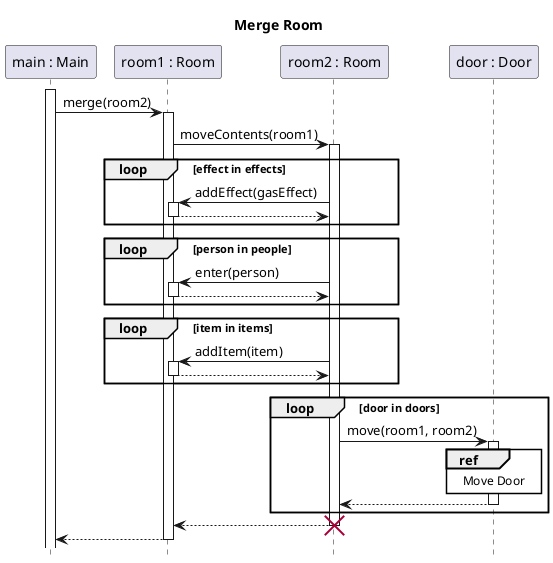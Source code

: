 @startuml room-merge
title Merge Room
hide footbox
skinparam SequenceReferenceBackgroundColor white

participant "main : Main" as main
participant "room1 : Room" as r1
participant "room2 : Room" as r2
participant "door : Door" as door

main++
main -> r1 ++: merge(room2)
    r1 -> r2 ++: moveContents(room1)
    loop effect in effects
        r2 -> r1 ++: addEffect(gasEffect)
        return
    end
    loop person in people
        r2 -> r1 ++: enter(person)
        return
    end
    loop item in items
        r2 -> r1 ++: addItem(item)
        return
    end
    loop door in doors
        r2 -> door ++: move(room1, room2)
            ref over door: Move Door
        return
    end
    return
destroy r2
return
@enduml